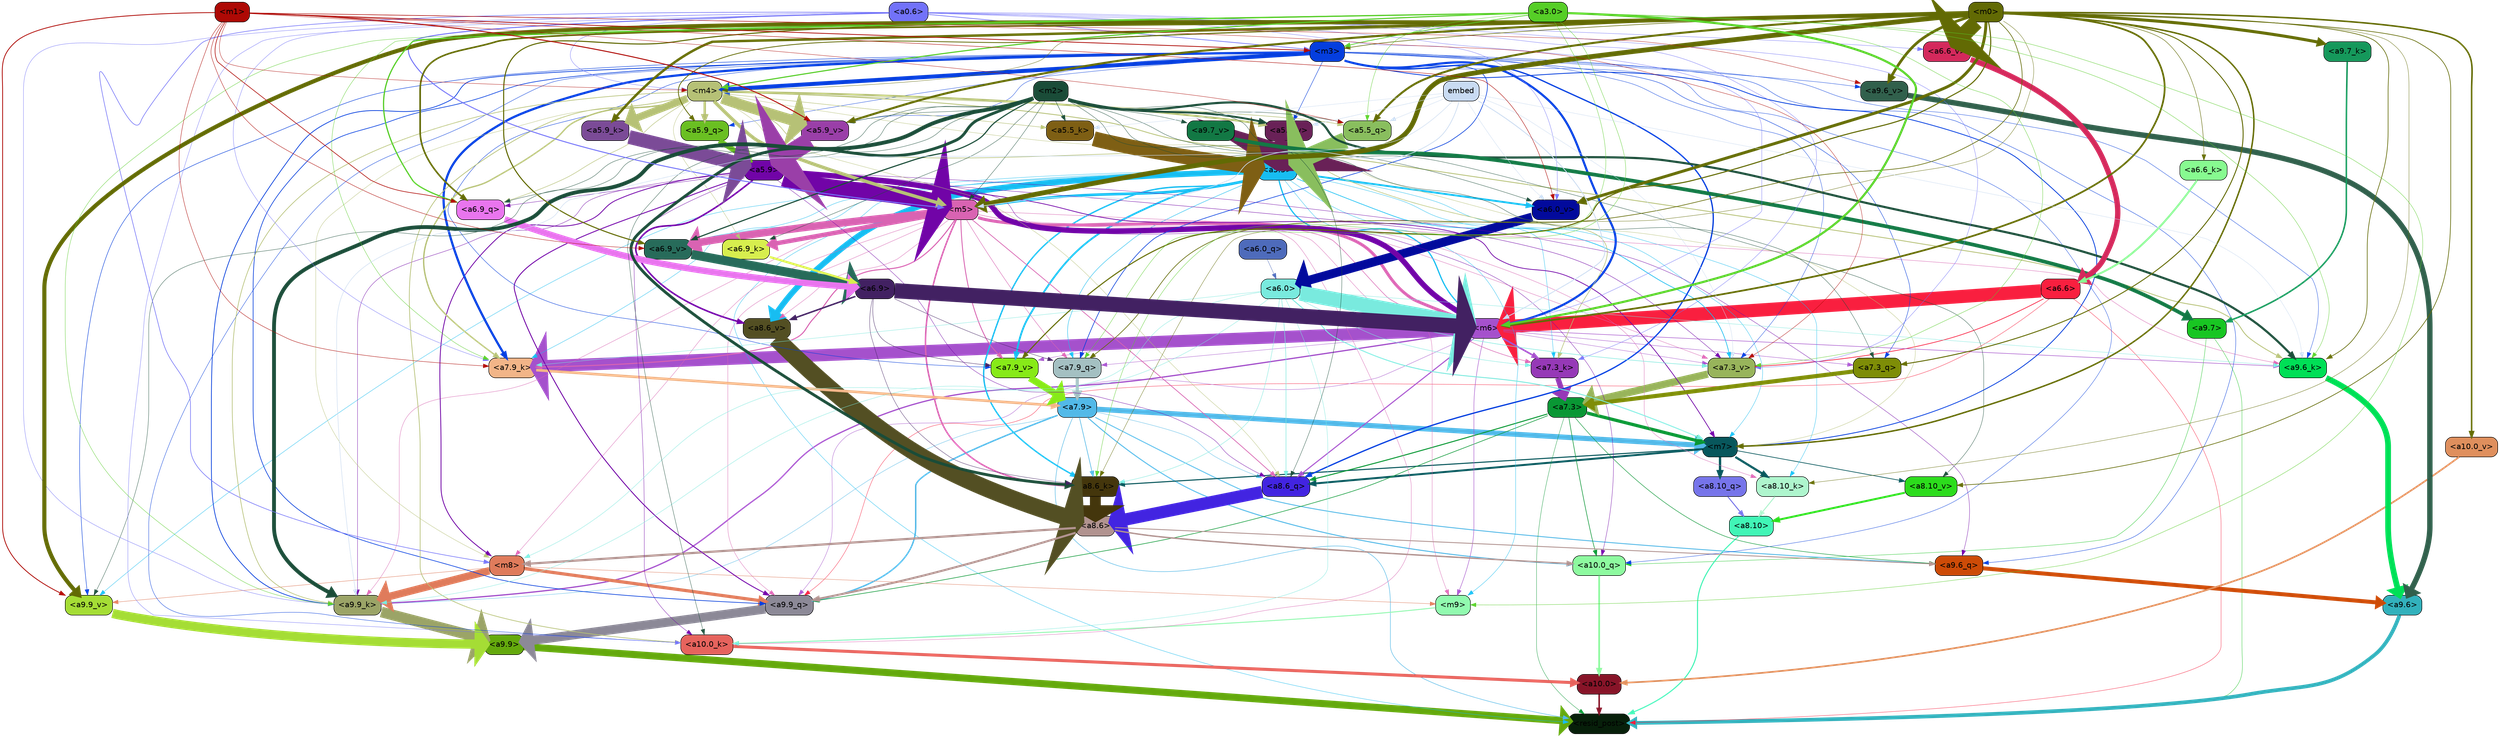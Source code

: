 strict digraph "" {
	graph [bgcolor=transparent,
		layout=dot,
		overlap=false,
		splines=true
	];
	"<a10.0>"	[color=black,
		fillcolor="#871428",
		fontname=Helvetica,
		shape=box,
		style="filled, rounded"];
	"<resid_post>"	[color=black,
		fillcolor="#071f0a",
		fontname=Helvetica,
		shape=box,
		style="filled, rounded"];
	"<a10.0>" -> "<resid_post>"	[color="#871428",
		penwidth=2.7864551544189453];
	"<a9.9>"	[color=black,
		fillcolor="#64a90d",
		fontname=Helvetica,
		shape=box,
		style="filled, rounded"];
	"<a9.9>" -> "<resid_post>"	[color="#64a90d",
		penwidth=12.923796653747559];
	"<a9.7>"	[color=black,
		fillcolor="#18c622",
		fontname=Helvetica,
		shape=box,
		style="filled, rounded"];
	"<a9.7>" -> "<resid_post>"	[color="#18c622",
		penwidth=0.6];
	"<a10.0_q>"	[color=black,
		fillcolor="#8dfa9f",
		fontname=Helvetica,
		shape=box,
		style="filled, rounded"];
	"<a9.7>" -> "<a10.0_q>"	[color="#18c622",
		penwidth=0.6];
	"<a9.6>"	[color=black,
		fillcolor="#32b1bc",
		fontname=Helvetica,
		shape=box,
		style="filled, rounded"];
	"<a9.6>" -> "<resid_post>"	[color="#32b1bc",
		penwidth=6.787586212158203];
	"<a8.10>"	[color=black,
		fillcolor="#41f5b6",
		fontname=Helvetica,
		shape=box,
		style="filled, rounded"];
	"<a8.10>" -> "<resid_post>"	[color="#41f5b6",
		penwidth=1.893411636352539];
	"<a7.9>"	[color=black,
		fillcolor="#52b9e8",
		fontname=Helvetica,
		shape=box,
		style="filled, rounded"];
	"<a7.9>" -> "<resid_post>"	[color="#52b9e8",
		penwidth=0.8844146728515625];
	"<a7.9>" -> "<a10.0_q>"	[color="#52b9e8",
		penwidth=1.7344818115234375];
	"<a9.9_q>"	[color=black,
		fillcolor="#8c8997",
		fontname=Helvetica,
		shape=box,
		style="filled, rounded"];
	"<a7.9>" -> "<a9.9_q>"	[color="#52b9e8",
		penwidth=2.556764602661133];
	"<a9.6_q>"	[color=black,
		fillcolor="#cd4b07",
		fontname=Helvetica,
		shape=box,
		style="filled, rounded"];
	"<a7.9>" -> "<a9.6_q>"	[color="#52b9e8",
		penwidth=1.5734024047851562];
	"<a9.9_k>"	[color=black,
		fillcolor="#9ba467",
		fontname=Helvetica,
		shape=box,
		style="filled, rounded"];
	"<a7.9>" -> "<a9.9_k>"	[color="#52b9e8",
		penwidth=0.6];
	"<a8.6_q>"	[color=black,
		fillcolor="#4224e1",
		fontname=Helvetica,
		shape=box,
		style="filled, rounded"];
	"<a7.9>" -> "<a8.6_q>"	[color="#52b9e8",
		penwidth=0.6];
	"<a8.6_k>"	[color=black,
		fillcolor="#44360c",
		fontname=Helvetica,
		shape=box,
		style="filled, rounded"];
	"<a7.9>" -> "<a8.6_k>"	[color="#52b9e8",
		penwidth=1.1044578552246094];
	"<m7>"	[color=black,
		fillcolor="#08575c",
		fontname=Helvetica,
		shape=box,
		style="filled, rounded"];
	"<a7.9>" -> "<m7>"	[color="#52b9e8",
		penwidth=9.303291320800781];
	"<a7.3>"	[color=black,
		fillcolor="#099734",
		fontname=Helvetica,
		shape=box,
		style="filled, rounded"];
	"<a7.3>" -> "<resid_post>"	[color="#099734",
		penwidth=0.6];
	"<a7.3>" -> "<a10.0_q>"	[color="#099734",
		penwidth=1.0196304321289062];
	"<a7.3>" -> "<a9.9_q>"	[color="#099734",
		penwidth=1.0234184265136719];
	"<a7.3>" -> "<a9.6_q>"	[color="#099734",
		penwidth=0.8452873229980469];
	"<a7.3>" -> "<a8.6_q>"	[color="#099734",
		penwidth=1.7823410034179688];
	"<a7.3>" -> "<m7>"	[color="#099734",
		penwidth=5.876461029052734];
	"<a6.6>"	[color=black,
		fillcolor="#f91f3f",
		fontname=Helvetica,
		shape=box,
		style="filled, rounded"];
	"<a6.6>" -> "<resid_post>"	[color="#f91f3f",
		penwidth=0.6];
	"<m6>"	[color=black,
		fillcolor="#a551cc",
		fontname=Helvetica,
		shape=box,
		style="filled, rounded"];
	"<a6.6>" -> "<m6>"	[color="#f91f3f",
		penwidth=23.930784225463867];
	"<a6.6>" -> "<a9.9_q>"	[color="#f91f3f",
		penwidth=0.6];
	"<a7.3_v>"	[color=black,
		fillcolor="#98b45b",
		fontname=Helvetica,
		shape=box,
		style="filled, rounded"];
	"<a6.6>" -> "<a7.3_v>"	[color="#f91f3f",
		penwidth=1.21759033203125];
	"<a5.5>"	[color=black,
		fillcolor="#17bdf1",
		fontname=Helvetica,
		shape=box,
		style="filled, rounded"];
	"<a5.5>" -> "<resid_post>"	[color="#17bdf1",
		penwidth=0.6];
	"<m9>"	[color=black,
		fillcolor="#91faaf",
		fontname=Helvetica,
		shape=box,
		style="filled, rounded"];
	"<a5.5>" -> "<m9>"	[color="#17bdf1",
		penwidth=0.6];
	"<m5>"	[color=black,
		fillcolor="#d963b2",
		fontname=Helvetica,
		shape=box,
		style="filled, rounded"];
	"<a5.5>" -> "<m5>"	[color="#17bdf1",
		penwidth=4.7835540771484375];
	"<a5.5>" -> "<m6>"	[color="#17bdf1",
		penwidth=2.1995925903320312];
	"<a9.9_v>"	[color=black,
		fillcolor="#a5dd35",
		fontname=Helvetica,
		shape=box,
		style="filled, rounded"];
	"<a5.5>" -> "<a9.9_v>"	[color="#17bdf1",
		penwidth=0.6];
	"<a8.10_k>"	[color=black,
		fillcolor="#aef5cd",
		fontname=Helvetica,
		shape=box,
		style="filled, rounded"];
	"<a5.5>" -> "<a8.10_k>"	[color="#17bdf1",
		penwidth=0.6];
	"<a5.5>" -> "<a8.6_k>"	[color="#17bdf1",
		penwidth=2.472736358642578];
	"<a8.6_v>"	[color=black,
		fillcolor="#534f23",
		fontname=Helvetica,
		shape=box,
		style="filled, rounded"];
	"<a5.5>" -> "<a8.6_v>"	[color="#17bdf1",
		penwidth=10.442989349365234];
	"<a5.5>" -> "<m7>"	[color="#17bdf1",
		penwidth=0.6];
	"<a7.9_q>"	[color=black,
		fillcolor="#a4c0c2",
		fontname=Helvetica,
		shape=box,
		style="filled, rounded"];
	"<a5.5>" -> "<a7.9_q>"	[color="#17bdf1",
		penwidth=0.7591667175292969];
	"<a7.9_k>"	[color=black,
		fillcolor="#f2b588",
		fontname=Helvetica,
		shape=box,
		style="filled, rounded"];
	"<a5.5>" -> "<a7.9_k>"	[color="#17bdf1",
		penwidth=0.6];
	"<a7.3_k>"	[color=black,
		fillcolor="#9639b7",
		fontname=Helvetica,
		shape=box,
		style="filled, rounded"];
	"<a5.5>" -> "<a7.3_k>"	[color="#17bdf1",
		penwidth=0.6];
	"<a7.9_v>"	[color=black,
		fillcolor="#87ea18",
		fontname=Helvetica,
		shape=box,
		style="filled, rounded"];
	"<a5.5>" -> "<a7.9_v>"	[color="#17bdf1",
		penwidth=3.245147705078125];
	"<a5.5>" -> "<a7.3_v>"	[color="#17bdf1",
		penwidth=1.1645736694335938];
	"<a6.9_v>"	[color=black,
		fillcolor="#276b5a",
		fontname=Helvetica,
		shape=box,
		style="filled, rounded"];
	"<a5.5>" -> "<a6.9_v>"	[color="#17bdf1",
		penwidth=0.6];
	"<a6.0_v>"	[color=black,
		fillcolor="#020a9c",
		fontname=Helvetica,
		shape=box,
		style="filled, rounded"];
	"<a5.5>" -> "<a6.0_v>"	[color="#17bdf1",
		penwidth=3.363260269165039];
	"<a10.0_q>" -> "<a10.0>"	[color="#8dfa9f",
		penwidth=3.1444664001464844];
	"<a10.0_k>"	[color=black,
		fillcolor="#e6635d",
		fontname=Helvetica,
		shape=box,
		style="filled, rounded"];
	"<a10.0_k>" -> "<a10.0>"	[color="#e6635d",
		penwidth=5.4525909423828125];
	"<a10.0_v>"	[color=black,
		fillcolor="#df8f5d",
		fontname=Helvetica,
		shape=box,
		style="filled, rounded"];
	"<a10.0_v>" -> "<a10.0>"	[color="#df8f5d",
		penwidth=3.0300064086914062];
	"<a8.6>"	[color=black,
		fillcolor="#b19390",
		fontname=Helvetica,
		shape=box,
		style="filled, rounded"];
	"<a8.6>" -> "<a10.0_q>"	[color="#b19390",
		penwidth=2.5089454650878906];
	"<m8>"	[color=black,
		fillcolor="#df7b5b",
		fontname=Helvetica,
		shape=box,
		style="filled, rounded"];
	"<a8.6>" -> "<m8>"	[color="#b19390",
		penwidth=3.8859214782714844];
	"<a8.6>" -> "<a9.9_q>"	[color="#b19390",
		penwidth=3.6845054626464844];
	"<a8.6>" -> "<a9.6_q>"	[color="#b19390",
		penwidth=1.5447807312011719];
	"<a5.9>"	[color=black,
		fillcolor="#7104a7",
		fontname=Helvetica,
		shape=box,
		style="filled, rounded"];
	"<a5.9>" -> "<a10.0_q>"	[color="#7104a7",
		penwidth=0.6];
	"<a5.9>" -> "<a10.0_k>"	[color="#7104a7",
		penwidth=0.6];
	"<a5.9>" -> "<m5>"	[color="#7104a7",
		penwidth=31.267347157001495];
	"<a5.9>" -> "<m8>"	[color="#7104a7",
		penwidth=1.464630126953125];
	"<a5.9>" -> "<m6>"	[color="#7104a7",
		penwidth=9.825342178344727];
	"<a5.9>" -> "<a9.9_q>"	[color="#7104a7",
		penwidth=1.596353530883789];
	"<a5.9>" -> "<a9.6_q>"	[color="#7104a7",
		penwidth=0.6];
	"<a5.9>" -> "<a9.9_k>"	[color="#7104a7",
		penwidth=0.6];
	"<a5.9>" -> "<a8.6_q>"	[color="#7104a7",
		penwidth=0.6];
	"<a5.9>" -> "<a8.6_v>"	[color="#7104a7",
		penwidth=2.8492889404296875];
	"<a5.9>" -> "<m7>"	[color="#7104a7",
		penwidth=1.298828125];
	"<a5.9>" -> "<a7.3_v>"	[color="#7104a7",
		penwidth=0.6673469543457031];
	"<a6.9_q>"	[color=black,
		fillcolor="#e975ee",
		fontname=Helvetica,
		shape=box,
		style="filled, rounded"];
	"<a5.9>" -> "<a6.9_q>"	[color="#7104a7",
		penwidth=0.6];
	"<m3>"	[color=black,
		fillcolor="#053ede",
		fontname=Helvetica,
		shape=box,
		style="filled, rounded"];
	"<m3>" -> "<a10.0_q>"	[color="#053ede",
		penwidth=0.6];
	"<m3>" -> "<a10.0_k>"	[color="#053ede",
		penwidth=0.6515960693359375];
	"<m4>"	[color=black,
		fillcolor="#b6c176",
		fontname=Helvetica,
		shape=box,
		style="filled, rounded"];
	"<m3>" -> "<m4>"	[color="#053ede",
		penwidth=7.229139089584351];
	"<m3>" -> "<m6>"	[color="#053ede",
		penwidth=3.9082374572753906];
	"<m3>" -> "<a9.9_q>"	[color="#053ede",
		penwidth=1.1573524475097656];
	"<m3>" -> "<a9.6_q>"	[color="#053ede",
		penwidth=0.6665763854980469];
	"<m3>" -> "<a9.9_k>"	[color="#053ede",
		penwidth=1.2922554016113281];
	"<a9.6_k>"	[color=black,
		fillcolor="#00df56",
		fontname=Helvetica,
		shape=box,
		style="filled, rounded"];
	"<m3>" -> "<a9.6_k>"	[color="#053ede",
		penwidth=0.6];
	"<m3>" -> "<a9.9_v>"	[color="#053ede",
		penwidth=0.8194351196289062];
	"<a9.6_v>"	[color=black,
		fillcolor="#31604c",
		fontname=Helvetica,
		shape=box,
		style="filled, rounded"];
	"<m3>" -> "<a9.6_v>"	[color="#053ede",
		penwidth=0.6];
	"<m3>" -> "<a8.6_q>"	[color="#053ede",
		penwidth=2.3087081909179688];
	"<m3>" -> "<m7>"	[color="#053ede",
		penwidth=1.4269332885742188];
	"<m3>" -> "<a7.9_q>"	[color="#053ede",
		penwidth=1.1066970825195312];
	"<a7.3_q>"	[color=black,
		fillcolor="#7e8d07",
		fontname=Helvetica,
		shape=box,
		style="filled, rounded"];
	"<m3>" -> "<a7.3_q>"	[color="#053ede",
		penwidth=0.7512741088867188];
	"<m3>" -> "<a7.9_k>"	[color="#053ede",
		penwidth=4.039222717285156];
	"<m3>" -> "<a7.9_v>"	[color="#053ede",
		penwidth=0.7148361206054688];
	"<m3>" -> "<a7.3_v>"	[color="#053ede",
		penwidth=0.6];
	"<a5.9_q>"	[color=black,
		fillcolor="#6abf22",
		fontname=Helvetica,
		shape=box,
		style="filled, rounded"];
	"<m3>" -> "<a5.9_q>"	[color="#053ede",
		penwidth=0.6];
	"<a5.9_v>"	[color=black,
		fillcolor="#9a3fa8",
		fontname=Helvetica,
		shape=box,
		style="filled, rounded"];
	"<m3>" -> "<a5.9_v>"	[color="#053ede",
		penwidth=0.6];
	"<a5.5_v>"	[color=black,
		fillcolor="#692157",
		fontname=Helvetica,
		shape=box,
		style="filled, rounded"];
	"<m3>" -> "<a5.5_v>"	[color="#053ede",
		penwidth=0.77032470703125];
	"<m9>" -> "<a10.0_k>"	[color="#91faaf",
		penwidth=1.6660614013671875];
	"<a6.0>"	[color=black,
		fillcolor="#79eade",
		fontname=Helvetica,
		shape=box,
		style="filled, rounded"];
	"<a6.0>" -> "<a10.0_k>"	[color="#79eade",
		penwidth=0.6];
	"<a6.0>" -> "<m8>"	[color="#79eade",
		penwidth=0.6];
	"<a6.0>" -> "<m6>"	[color="#79eade",
		penwidth=27.421106338500977];
	"<a6.0>" -> "<a9.9_k>"	[color="#79eade",
		penwidth=0.6];
	"<a6.0>" -> "<a9.6_k>"	[color="#79eade",
		penwidth=0.6];
	"<a6.0>" -> "<a8.6_q>"	[color="#79eade",
		penwidth=0.9132194519042969];
	"<a6.0>" -> "<a8.6_k>"	[color="#79eade",
		penwidth=0.6815147399902344];
	"<a6.0>" -> "<m7>"	[color="#79eade",
		penwidth=1.6019248962402344];
	"<a6.0>" -> "<a7.9_k>"	[color="#79eade",
		penwidth=0.6];
	"<a6.0>" -> "<a7.3_k>"	[color="#79eade",
		penwidth=0.6977958679199219];
	"<a6.0>" -> "<a7.3_v>"	[color="#79eade",
		penwidth=0.929962158203125];
	"<m5>" -> "<a10.0_k>"	[color="#d963b2",
		penwidth=0.6];
	"<m5>" -> "<m9>"	[color="#d963b2",
		penwidth=0.6];
	"<m5>" -> "<m8>"	[color="#d963b2",
		penwidth=0.6];
	"<m5>" -> "<m6>"	[color="#d963b2",
		penwidth=5.431392669677734];
	"<m5>" -> "<a9.9_q>"	[color="#d963b2",
		penwidth=0.6];
	"<m5>" -> "<a9.9_k>"	[color="#d963b2",
		penwidth=0.6];
	"<m5>" -> "<a9.6_k>"	[color="#d963b2",
		penwidth=0.6386642456054688];
	"<m5>" -> "<a8.6_q>"	[color="#d963b2",
		penwidth=1.2591972351074219];
	"<m5>" -> "<a8.10_k>"	[color="#d963b2",
		penwidth=0.6];
	"<m5>" -> "<a8.6_k>"	[color="#d963b2",
		penwidth=2.6946449279785156];
	"<m5>" -> "<a8.6_v>"	[color="#d963b2",
		penwidth=0.6];
	"<m5>" -> "<a7.9_q>"	[color="#d963b2",
		penwidth=0.7665519714355469];
	"<m5>" -> "<a7.9_k>"	[color="#d963b2",
		penwidth=1.8526344299316406];
	"<m5>" -> "<a7.3_k>"	[color="#d963b2",
		penwidth=0.9341239929199219];
	"<m5>" -> "<a7.9_v>"	[color="#d963b2",
		penwidth=1.5646629333496094];
	"<m5>" -> "<a7.3_v>"	[color="#d963b2",
		penwidth=0.6];
	"<a6.9_k>"	[color=black,
		fillcolor="#d7ee4e",
		fontname=Helvetica,
		shape=box,
		style="filled, rounded"];
	"<m5>" -> "<a6.9_k>"	[color="#d963b2",
		penwidth=8.011568069458008];
	"<m5>" -> "<a6.9_v>"	[color="#d963b2",
		penwidth=13.59255313873291];
	"<m4>" -> "<a10.0_k>"	[color="#b6c176",
		penwidth=1.25018310546875];
	"<m4>" -> "<m5>"	[color="#b6c176",
		penwidth=6.1193389892578125];
	"<m4>" -> "<m8>"	[color="#b6c176",
		penwidth=0.6];
	"<m4>" -> "<a9.9_k>"	[color="#b6c176",
		penwidth=1.1661796569824219];
	"<m4>" -> "<a9.6_k>"	[color="#b6c176",
		penwidth=1.4973335266113281];
	"<m4>" -> "<a8.6_q>"	[color="#b6c176",
		penwidth=0.6];
	"<m4>" -> "<m7>"	[color="#b6c176",
		penwidth=0.6];
	"<m4>" -> "<a7.9_k>"	[color="#b6c176",
		penwidth=2.4165687561035156];
	"<m4>" -> "<a7.3_k>"	[color="#b6c176",
		penwidth=1.0460968017578125];
	"<m4>" -> "<a6.9_q>"	[color="#b6c176",
		penwidth=0.8512439727783203];
	"<m4>" -> "<a6.9_k>"	[color="#b6c176",
		penwidth=0.6];
	"<m4>" -> "<a5.9_q>"	[color="#b6c176",
		penwidth=4.355656862258911];
	"<a5.5_q>"	[color=black,
		fillcolor="#89be5e",
		fontname=Helvetica,
		shape=box,
		style="filled, rounded"];
	"<m4>" -> "<a5.5_q>"	[color="#b6c176",
		penwidth=0.9633944928646088];
	"<a5.9_k>"	[color=black,
		fillcolor="#7b4b97",
		fontname=Helvetica,
		shape=box,
		style="filled, rounded"];
	"<m4>" -> "<a5.9_k>"	[color="#b6c176",
		penwidth=13.172050669789314];
	"<a5.5_k>"	[color=black,
		fillcolor="#7e5f14",
		fontname=Helvetica,
		shape=box,
		style="filled, rounded"];
	"<m4>" -> "<a5.5_k>"	[color="#b6c176",
		penwidth=0.8152766693383455];
	"<m4>" -> "<a5.9_v>"	[color="#b6c176",
		penwidth=19.4284610748291];
	"<m4>" -> "<a5.5_v>"	[color="#b6c176",
		penwidth=3.507258892059326];
	"<m2>"	[color=black,
		fillcolor="#1a4c38",
		fontname=Helvetica,
		shape=box,
		style="filled, rounded"];
	"<m2>" -> "<a10.0_k>"	[color="#1a4c38",
		penwidth=0.6];
	"<m2>" -> "<m5>"	[color="#1a4c38",
		penwidth=0.6];
	"<m2>" -> "<a9.9_k>"	[color="#1a4c38",
		penwidth=6.92070198059082];
	"<m2>" -> "<a9.6_k>"	[color="#1a4c38",
		penwidth=3.8988914489746094];
	"<m2>" -> "<a9.9_v>"	[color="#1a4c38",
		penwidth=0.6];
	"<a9.7_v>"	[color=black,
		fillcolor="#127844",
		fontname=Helvetica,
		shape=box,
		style="filled, rounded"];
	"<m2>" -> "<a9.7_v>"	[color="#1a4c38",
		penwidth=0.6];
	"<m2>" -> "<a8.6_q>"	[color="#1a4c38",
		penwidth=0.6];
	"<m2>" -> "<a8.6_k>"	[color="#1a4c38",
		penwidth=5.143730163574219];
	"<a8.10_v>"	[color=black,
		fillcolor="#2cdc1c",
		fontname=Helvetica,
		shape=box,
		style="filled, rounded"];
	"<m2>" -> "<a8.10_v>"	[color="#1a4c38",
		penwidth=0.6];
	"<m2>" -> "<a7.3_q>"	[color="#1a4c38",
		penwidth=0.6];
	"<m2>" -> "<a6.9_q>"	[color="#1a4c38",
		penwidth=0.6];
	"<m2>" -> "<a6.9_k>"	[color="#1a4c38",
		penwidth=0.6];
	"<m2>" -> "<a6.9_v>"	[color="#1a4c38",
		penwidth=2.028548240661621];
	"<m2>" -> "<a6.0_v>"	[color="#1a4c38",
		penwidth=0.6];
	"<m2>" -> "<a5.5_q>"	[color="#1a4c38",
		penwidth=0.6];
	"<m2>" -> "<a5.5_k>"	[color="#1a4c38",
		penwidth=0.7776045799255371];
	"<m2>" -> "<a5.9_v>"	[color="#1a4c38",
		penwidth=0.6];
	"<m2>" -> "<a5.5_v>"	[color="#1a4c38",
		penwidth=3.4590091705322266];
	"<a0.6>"	[color=black,
		fillcolor="#7272f9",
		fontname=Helvetica,
		shape=box,
		style="filled, rounded"];
	"<a0.6>" -> "<a10.0_k>"	[color="#7272f9",
		penwidth=0.6];
	"<a0.6>" -> "<m3>"	[color="#7272f9",
		penwidth=1.194836139678955];
	"<a0.6>" -> "<m5>"	[color="#7272f9",
		penwidth=1.7274513244628906];
	"<a0.6>" -> "<m4>"	[color="#7272f9",
		penwidth=0.6];
	"<a0.6>" -> "<m8>"	[color="#7272f9",
		penwidth=1.0607566833496094];
	"<a0.6>" -> "<m6>"	[color="#7272f9",
		penwidth=0.6];
	"<a0.6>" -> "<a9.9_k>"	[color="#7272f9",
		penwidth=0.6];
	"<a0.6>" -> "<a7.9_k>"	[color="#7272f9",
		penwidth=0.6];
	"<a0.6>" -> "<a7.3_k>"	[color="#7272f9",
		penwidth=0.6];
	"<a0.6>" -> "<a7.3_v>"	[color="#7272f9",
		penwidth=0.6];
	"<a6.6_v>"	[color=black,
		fillcolor="#d4295c",
		fontname=Helvetica,
		shape=box,
		style="filled, rounded"];
	"<a0.6>" -> "<a6.6_v>"	[color="#7272f9",
		penwidth=0.6];
	"<a0.6>" -> "<a6.0_v>"	[color="#7272f9",
		penwidth=0.6];
	"<m0>"	[color=black,
		fillcolor="#626a04",
		fontname=Helvetica,
		shape=box,
		style="filled, rounded"];
	"<m0>" -> "<a10.0_v>"	[color="#626a04",
		penwidth=2.7909584045410156];
	"<m0>" -> "<m3>"	[color="#626a04",
		penwidth=1.02445650100708];
	"<m0>" -> "<m5>"	[color="#626a04",
		penwidth=8.78599739074707];
	"<m0>" -> "<m4>"	[color="#626a04",
		penwidth=0.6];
	"<m0>" -> "<m6>"	[color="#626a04",
		penwidth=3.150815963745117];
	"<a9.7_k>"	[color=black,
		fillcolor="#15985b",
		fontname=Helvetica,
		shape=box,
		style="filled, rounded"];
	"<m0>" -> "<a9.7_k>"	[color="#626a04",
		penwidth=5.480962753295898];
	"<m0>" -> "<a9.6_k>"	[color="#626a04",
		penwidth=1.15008544921875];
	"<m0>" -> "<a9.9_v>"	[color="#626a04",
		penwidth=7.475120544433594];
	"<m0>" -> "<a9.6_v>"	[color="#626a04",
		penwidth=4.936069488525391];
	"<m0>" -> "<a8.10_k>"	[color="#626a04",
		penwidth=0.6];
	"<m0>" -> "<a8.6_k>"	[color="#626a04",
		penwidth=0.6];
	"<m0>" -> "<a8.10_v>"	[color="#626a04",
		penwidth=1.1534996032714844];
	"<m0>" -> "<m7>"	[color="#626a04",
		penwidth=2.678760528564453];
	"<m0>" -> "<a7.9_q>"	[color="#626a04",
		penwidth=1.1338691711425781];
	"<m0>" -> "<a7.3_q>"	[color="#626a04",
		penwidth=1.6680107116699219];
	"<m0>" -> "<a7.9_v>"	[color="#626a04",
		penwidth=1.9322586059570312];
	"<m0>" -> "<a6.9_q>"	[color="#626a04",
		penwidth=2.9280242919921875];
	"<a6.6_k>"	[color=black,
		fillcolor="#87fa90",
		fontname=Helvetica,
		shape=box,
		style="filled, rounded"];
	"<m0>" -> "<a6.6_k>"	[color="#626a04",
		penwidth=0.8051528930664062];
	"<m0>" -> "<a6.9_v>"	[color="#626a04",
		penwidth=1.90679931640625];
	"<m0>" -> "<a6.6_v>"	[color="#626a04",
		penwidth=27.590713024139404];
	"<m0>" -> "<a6.0_v>"	[color="#626a04",
		penwidth=5.300485610961914];
	"<m0>" -> "<a5.9_q>"	[color="#626a04",
		penwidth=1.4063267260789871];
	"<m0>" -> "<a5.5_q>"	[color="#626a04",
		penwidth=3.669348359107971];
	"<m0>" -> "<a5.9_k>"	[color="#626a04",
		penwidth=4.430317521095276];
	"<m0>" -> "<a5.9_v>"	[color="#626a04",
		penwidth=3.794544219970703];
	"<m8>" -> "<m9>"	[color="#df7b5b",
		penwidth=0.6313362121582031];
	"<m8>" -> "<a9.9_q>"	[color="#df7b5b",
		penwidth=5.770286560058594];
	"<m8>" -> "<a9.9_k>"	[color="#df7b5b",
		penwidth=13.544536590576172];
	"<m8>" -> "<a9.9_v>"	[color="#df7b5b",
		penwidth=0.6769180297851562];
	"<m6>" -> "<m9>"	[color="#a551cc",
		penwidth=0.831085205078125];
	"<m6>" -> "<a9.9_q>"	[color="#a551cc",
		penwidth=0.6];
	"<m6>" -> "<a9.9_k>"	[color="#a551cc",
		penwidth=2.2610092163085938];
	"<m6>" -> "<a9.6_k>"	[color="#a551cc",
		penwidth=0.9135551452636719];
	"<m6>" -> "<a8.6_q>"	[color="#a551cc",
		penwidth=1.8845787048339844];
	"<m6>" -> "<a7.9_q>"	[color="#a551cc",
		penwidth=0.6];
	"<m6>" -> "<a7.3_q>"	[color="#a551cc",
		penwidth=0.6883163452148438];
	"<m6>" -> "<a7.9_k>"	[color="#a551cc",
		penwidth=21.964813232421875];
	"<m6>" -> "<a7.3_k>"	[color="#a551cc",
		penwidth=2.91131591796875];
	"<m6>" -> "<a7.9_v>"	[color="#a551cc",
		penwidth=0.6];
	"<m6>" -> "<a7.3_v>"	[color="#a551cc",
		penwidth=0.6];
	"<a3.0>"	[color=black,
		fillcolor="#56ce27",
		fontname=Helvetica,
		shape=box,
		style="filled, rounded"];
	"<a3.0>" -> "<m3>"	[color="#56ce27",
		penwidth=1.2624478340148926];
	"<a3.0>" -> "<m9>"	[color="#56ce27",
		penwidth=0.6];
	"<a3.0>" -> "<m4>"	[color="#56ce27",
		penwidth=1.9741888046264648];
	"<a3.0>" -> "<m6>"	[color="#56ce27",
		penwidth=3.8968238830566406];
	"<a3.0>" -> "<a9.9_k>"	[color="#56ce27",
		penwidth=0.6];
	"<a3.0>" -> "<a9.6_k>"	[color="#56ce27",
		penwidth=0.6];
	"<a3.0>" -> "<a8.6_k>"	[color="#56ce27",
		penwidth=0.6];
	"<a3.0>" -> "<a7.9_q>"	[color="#56ce27",
		penwidth=0.6];
	"<a3.0>" -> "<a7.9_k>"	[color="#56ce27",
		penwidth=0.6];
	"<a3.0>" -> "<a7.3_v>"	[color="#56ce27",
		penwidth=0.6];
	"<a3.0>" -> "<a6.9_q>"	[color="#56ce27",
		penwidth=2.1861515045166016];
	"<a3.0>" -> "<a5.5_q>"	[color="#56ce27",
		penwidth=0.6];
	"<a9.9_q>" -> "<a9.9>"	[color="#8c8997",
		penwidth=16.464736938476562];
	"<a9.6_q>" -> "<a9.6>"	[color="#cd4b07",
		penwidth=7.308631896972656];
	"<a9.9_k>" -> "<a9.9>"	[color="#9ba467",
		penwidth=19.301467895507812];
	"<a9.7_k>" -> "<a9.7>"	[color="#15985b",
		penwidth=2.7707557678222656];
	"<a9.6_k>" -> "<a9.6>"	[color="#00df56",
		penwidth=10.403305053710938];
	"<a9.9_v>" -> "<a9.9>"	[color="#a5dd35",
		penwidth=16.81983184814453];
	"<a9.7_v>" -> "<a9.7>"	[color="#127844",
		penwidth=6.70074462890625];
	"<a9.6_v>" -> "<a9.6>"	[color="#31604c",
		penwidth=9.79925537109375];
	embed	[color=black,
		fillcolor="#c9dbf2",
		fontname=Helvetica,
		shape=box,
		style="filled, rounded"];
	embed -> "<m5>"	[color="#c9dbf2",
		penwidth=1.1670169830322266];
	embed -> "<m6>"	[color="#c9dbf2",
		penwidth=1.4111289978027344];
	embed -> "<a9.9_k>"	[color="#c9dbf2",
		penwidth=0.80859375];
	embed -> "<a9.6_k>"	[color="#c9dbf2",
		penwidth=0.6];
	embed -> "<a7.3_v>"	[color="#c9dbf2",
		penwidth=0.6];
	embed -> "<a6.0_v>"	[color="#c9dbf2",
		penwidth=0.6];
	embed -> "<a5.5_q>"	[color="#c9dbf2",
		penwidth=0.6];
	embed -> "<a5.5_k>"	[color="#c9dbf2",
		penwidth=0.6];
	embed -> "<a5.5_v>"	[color="#c9dbf2",
		penwidth=0.7409811019897461];
	"<m1>"	[color=black,
		fillcolor="#ae0905",
		fontname=Helvetica,
		shape=box,
		style="filled, rounded"];
	"<m1>" -> "<m3>"	[color="#ae0905",
		penwidth=1.356184959411621];
	"<m1>" -> "<m4>"	[color="#ae0905",
		penwidth=0.6];
	"<m1>" -> "<a9.9_v>"	[color="#ae0905",
		penwidth=1.4208946228027344];
	"<m1>" -> "<a9.6_v>"	[color="#ae0905",
		penwidth=0.6];
	"<m1>" -> "<a7.9_k>"	[color="#ae0905",
		penwidth=0.6887626647949219];
	"<m1>" -> "<a7.3_v>"	[color="#ae0905",
		penwidth=0.6];
	"<m1>" -> "<a6.9_q>"	[color="#ae0905",
		penwidth=1.0768356323242188];
	"<m1>" -> "<a6.9_v>"	[color="#ae0905",
		penwidth=0.6883478164672852];
	"<m1>" -> "<a6.0_v>"	[color="#ae0905",
		penwidth=0.7740592956542969];
	"<m1>" -> "<a5.5_q>"	[color="#ae0905",
		penwidth=0.6];
	"<m1>" -> "<a5.9_v>"	[color="#ae0905",
		penwidth=1.7338924407958984];
	"<a8.10_q>"	[color=black,
		fillcolor="#7674ea",
		fontname=Helvetica,
		shape=box,
		style="filled, rounded"];
	"<a8.10_q>" -> "<a8.10>"	[color="#7674ea",
		penwidth=1.7811279296875];
	"<a8.6_q>" -> "<a8.6>"	[color="#4224e1",
		penwidth=22.317277908325195];
	"<a8.10_k>" -> "<a8.10>"	[color="#aef5cd",
		penwidth=1.7837142944335938];
	"<a8.6_k>" -> "<a8.6>"	[color="#44360c",
		penwidth=19.71087646484375];
	"<a8.10_v>" -> "<a8.10>"	[color="#2cdc1c",
		penwidth=3.5402908325195312];
	"<a8.6_v>" -> "<a8.6>"	[color="#534f23",
		penwidth=30.895540237426758];
	"<m7>" -> "<a8.10_q>"	[color="#08575c",
		penwidth=4.252986907958984];
	"<m7>" -> "<a8.6_q>"	[color="#08575c",
		penwidth=3.5507469177246094];
	"<m7>" -> "<a8.10_k>"	[color="#08575c",
		penwidth=3.938507080078125];
	"<m7>" -> "<a8.6_k>"	[color="#08575c",
		penwidth=1.8858871459960938];
	"<m7>" -> "<a8.10_v>"	[color="#08575c",
		penwidth=1.2127037048339844];
	"<a6.9>"	[color=black,
		fillcolor="#422162",
		fontname=Helvetica,
		shape=box,
		style="filled, rounded"];
	"<a6.9>" -> "<m6>"	[color="#422162",
		penwidth=27.450809478759766];
	"<a6.9>" -> "<a8.6_k>"	[color="#422162",
		penwidth=0.6];
	"<a6.9>" -> "<a8.6_v>"	[color="#422162",
		penwidth=2.679126739501953];
	"<a6.9>" -> "<a7.9_q>"	[color="#422162",
		penwidth=0.6];
	"<a6.9>" -> "<a7.9_v>"	[color="#422162",
		penwidth=0.6488113403320312];
	"<a7.9_q>" -> "<a7.9>"	[color="#a4c0c2",
		penwidth=5.569522857666016];
	"<a7.3_q>" -> "<a7.3>"	[color="#7e8d07",
		penwidth=7.5018310546875];
	"<a7.9_k>" -> "<a7.9>"	[color="#f2b588",
		penwidth=4.734790802001953];
	"<a7.3_k>" -> "<a7.3>"	[color="#9639b7",
		penwidth=9.60067367553711];
	"<a7.9_v>" -> "<a7.9>"	[color="#87ea18",
		penwidth=12.590103149414062];
	"<a7.3_v>" -> "<a7.3>"	[color="#98b45b",
		penwidth=13.250770568847656];
	"<a6.9_q>" -> "<a6.9>"	[color="#e975ee",
		penwidth=11.518375396728516];
	"<a6.0_q>"	[color=black,
		fillcolor="#4e6bbb",
		fontname=Helvetica,
		shape=box,
		style="filled, rounded"];
	"<a6.0_q>" -> "<a6.0>"	[color="#4e6bbb",
		penwidth=0.6];
	"<a6.9_k>" -> "<a6.9>"	[color="#d7ee4e",
		penwidth=3.948354721069336];
	"<a6.6_k>" -> "<a6.6>"	[color="#87fa90",
		penwidth=3.424306869506836];
	"<a6.9_v>" -> "<a6.9>"	[color="#276b5a",
		penwidth=16.446145057678223];
	"<a6.6_v>" -> "<a6.6>"	[color="#d4295c",
		penwidth=9.679876327514648];
	"<a6.0_v>" -> "<a6.0>"	[color="#020a9c",
		penwidth=16.110068321228027];
	"<a5.9_q>" -> "<a5.9>"	[color="#6abf22",
		penwidth=9.340856552124023];
	"<a5.5_q>" -> "<a5.5>"	[color="#89be5e",
		penwidth=30.77096378803253];
	"<a5.9_k>" -> "<a5.9>"	[color="#7b4b97",
		penwidth=25.117648124694824];
	"<a5.5_k>" -> "<a5.5>"	[color="#7e5f14",
		penwidth=27.105809450149536];
	"<a5.9_v>" -> "<a5.9>"	[color="#9a3fa8",
		penwidth=32.588881492614746];
	"<a5.5_v>" -> "<a5.5>"	[color="#692157",
		penwidth=38.72335910797119];
}
